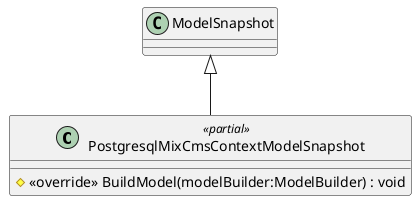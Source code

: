 @startuml
class PostgresqlMixCmsContextModelSnapshot <<partial>> {
    # <<override>> BuildModel(modelBuilder:ModelBuilder) : void
}
ModelSnapshot <|-- PostgresqlMixCmsContextModelSnapshot
@enduml

